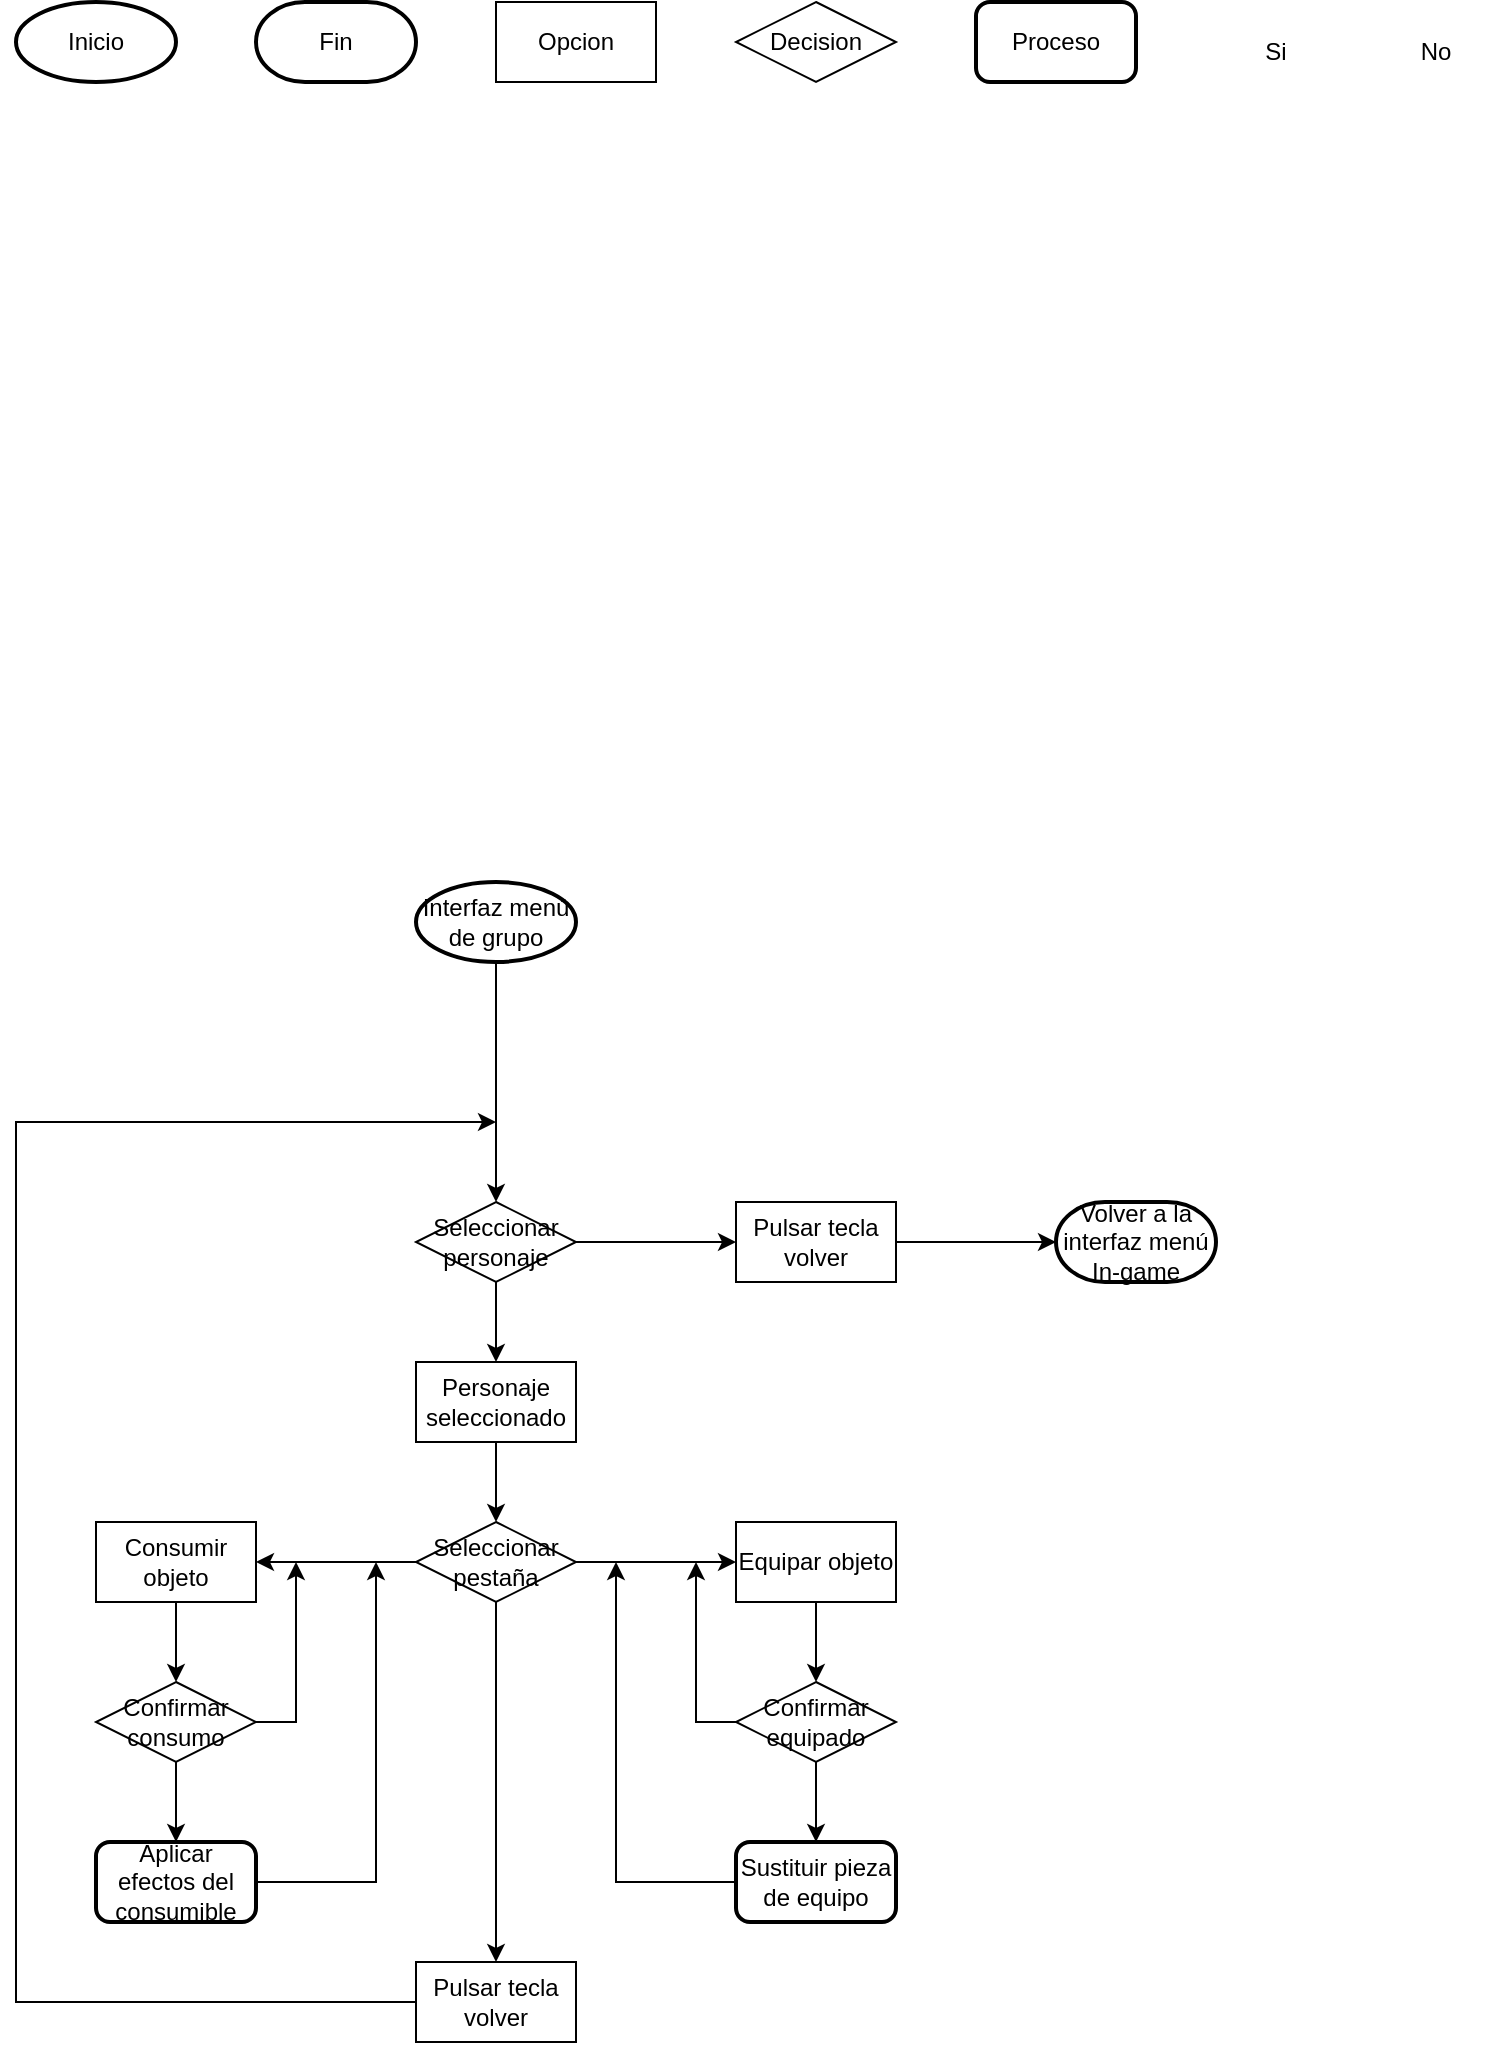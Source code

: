 <mxfile version="27.0.5">
  <diagram name="Página-1" id="uL9c1BXFGmR-6VpjsOgY">
    <mxGraphModel dx="1843" dy="2284" grid="1" gridSize="10" guides="1" tooltips="1" connect="1" arrows="1" fold="1" page="1" pageScale="1" pageWidth="827" pageHeight="1169" math="0" shadow="0">
      <root>
        <mxCell id="0" />
        <mxCell id="1" parent="0" />
        <mxCell id="XB59c3bWkx3XugDR2vsu-1" value="Inicio" style="strokeWidth=2;html=1;shape=mxgraph.flowchart.start_1;whiteSpace=wrap;" parent="1" vertex="1">
          <mxGeometry x="40" y="-40" width="80" height="40" as="geometry" />
        </mxCell>
        <mxCell id="XB59c3bWkx3XugDR2vsu-2" value="Fin" style="strokeWidth=2;html=1;shape=mxgraph.flowchart.terminator;whiteSpace=wrap;" parent="1" vertex="1">
          <mxGeometry x="160" y="-40" width="80" height="40" as="geometry" />
        </mxCell>
        <mxCell id="XB59c3bWkx3XugDR2vsu-8" value="Proceso" style="rounded=1;whiteSpace=wrap;html=1;absoluteArcSize=1;arcSize=14;strokeWidth=2;" parent="1" vertex="1">
          <mxGeometry x="520" y="-40" width="80" height="40" as="geometry" />
        </mxCell>
        <mxCell id="XB59c3bWkx3XugDR2vsu-15" value="Si" style="text;html=1;align=center;verticalAlign=middle;whiteSpace=wrap;rounded=0;" parent="1" vertex="1">
          <mxGeometry x="640" y="-30" width="60" height="30" as="geometry" />
        </mxCell>
        <mxCell id="XB59c3bWkx3XugDR2vsu-28" value="No" style="text;html=1;align=center;verticalAlign=middle;whiteSpace=wrap;rounded=0;" parent="1" vertex="1">
          <mxGeometry x="720" y="-30" width="60" height="30" as="geometry" />
        </mxCell>
        <mxCell id="A0aG1dFZU76QdJ8esQ02-1" value="Decision" style="rhombus;whiteSpace=wrap;html=1;" parent="1" vertex="1">
          <mxGeometry x="400" y="-40" width="80" height="40" as="geometry" />
        </mxCell>
        <mxCell id="A0aG1dFZU76QdJ8esQ02-2" value="Interfaz menú de grupo" style="strokeWidth=2;html=1;shape=mxgraph.flowchart.start_1;whiteSpace=wrap;" parent="1" vertex="1">
          <mxGeometry x="240" y="400" width="80" height="40" as="geometry" />
        </mxCell>
        <mxCell id="A0aG1dFZU76QdJ8esQ02-4" value="Opcion" style="rounded=0;whiteSpace=wrap;html=1;" parent="1" vertex="1">
          <mxGeometry x="280" y="-40" width="80" height="40" as="geometry" />
        </mxCell>
        <mxCell id="vF0ccgLYJmDX19XV6VEo-1" value="Volver a la interfaz menú In-game" style="strokeWidth=2;html=1;shape=mxgraph.flowchart.terminator;whiteSpace=wrap;" parent="1" vertex="1">
          <mxGeometry x="560" y="560" width="80" height="40" as="geometry" />
        </mxCell>
        <mxCell id="xAzkNuAN9G4c-8wBY5RK-2" value="Seleccionar pestaña" style="rhombus;whiteSpace=wrap;html=1;" parent="1" vertex="1">
          <mxGeometry x="240" y="720" width="80" height="40" as="geometry" />
        </mxCell>
        <mxCell id="xAzkNuAN9G4c-8wBY5RK-3" value="Consumir objeto" style="rounded=0;whiteSpace=wrap;html=1;" parent="1" vertex="1">
          <mxGeometry x="80" y="720" width="80" height="40" as="geometry" />
        </mxCell>
        <mxCell id="xAzkNuAN9G4c-8wBY5RK-4" value="Equipar objeto" style="rounded=0;whiteSpace=wrap;html=1;" parent="1" vertex="1">
          <mxGeometry x="400" y="720" width="80" height="40" as="geometry" />
        </mxCell>
        <mxCell id="xAzkNuAN9G4c-8wBY5RK-5" value="Confirmar consumo" style="rhombus;whiteSpace=wrap;html=1;" parent="1" vertex="1">
          <mxGeometry x="80" y="800" width="80" height="40" as="geometry" />
        </mxCell>
        <mxCell id="xAzkNuAN9G4c-8wBY5RK-6" value="Confirmar equipado" style="rhombus;whiteSpace=wrap;html=1;" parent="1" vertex="1">
          <mxGeometry x="400" y="800" width="80" height="40" as="geometry" />
        </mxCell>
        <mxCell id="xAzkNuAN9G4c-8wBY5RK-7" value="Aplicar efectos del consumible" style="rounded=1;whiteSpace=wrap;html=1;absoluteArcSize=1;arcSize=14;strokeWidth=2;" parent="1" vertex="1">
          <mxGeometry x="80" y="880" width="80" height="40" as="geometry" />
        </mxCell>
        <mxCell id="xAzkNuAN9G4c-8wBY5RK-8" value="Sustituir pieza de equipo" style="rounded=1;whiteSpace=wrap;html=1;absoluteArcSize=1;arcSize=14;strokeWidth=2;" parent="1" vertex="1">
          <mxGeometry x="400" y="880" width="80" height="40" as="geometry" />
        </mxCell>
        <mxCell id="xAzkNuAN9G4c-8wBY5RK-15" value="" style="endArrow=classic;html=1;rounded=0;exitX=1;exitY=0.5;exitDx=0;exitDy=0;entryX=0;entryY=0.5;entryDx=0;entryDy=0;" parent="1" source="xAzkNuAN9G4c-8wBY5RK-2" target="xAzkNuAN9G4c-8wBY5RK-4" edge="1">
          <mxGeometry width="50" height="50" relative="1" as="geometry">
            <mxPoint x="430" y="740" as="sourcePoint" />
            <mxPoint x="480" y="690" as="targetPoint" />
          </mxGeometry>
        </mxCell>
        <mxCell id="xAzkNuAN9G4c-8wBY5RK-16" value="" style="endArrow=classic;html=1;rounded=0;exitX=0.5;exitY=1;exitDx=0;exitDy=0;entryX=0.5;entryY=0;entryDx=0;entryDy=0;" parent="1" source="xAzkNuAN9G4c-8wBY5RK-4" target="xAzkNuAN9G4c-8wBY5RK-6" edge="1">
          <mxGeometry width="50" height="50" relative="1" as="geometry">
            <mxPoint x="430" y="740" as="sourcePoint" />
            <mxPoint x="480" y="690" as="targetPoint" />
          </mxGeometry>
        </mxCell>
        <mxCell id="xAzkNuAN9G4c-8wBY5RK-17" value="" style="endArrow=classic;html=1;rounded=0;exitX=0.5;exitY=1;exitDx=0;exitDy=0;entryX=0.5;entryY=0;entryDx=0;entryDy=0;" parent="1" source="xAzkNuAN9G4c-8wBY5RK-6" target="xAzkNuAN9G4c-8wBY5RK-8" edge="1">
          <mxGeometry width="50" height="50" relative="1" as="geometry">
            <mxPoint x="430" y="740" as="sourcePoint" />
            <mxPoint x="480" y="690" as="targetPoint" />
          </mxGeometry>
        </mxCell>
        <mxCell id="xAzkNuAN9G4c-8wBY5RK-18" value="" style="endArrow=classic;html=1;rounded=0;exitX=0;exitY=0.5;exitDx=0;exitDy=0;" parent="1" source="xAzkNuAN9G4c-8wBY5RK-6" edge="1">
          <mxGeometry width="50" height="50" relative="1" as="geometry">
            <mxPoint x="430" y="740" as="sourcePoint" />
            <mxPoint x="380" y="740" as="targetPoint" />
            <Array as="points">
              <mxPoint x="380" y="820" />
            </Array>
          </mxGeometry>
        </mxCell>
        <mxCell id="xAzkNuAN9G4c-8wBY5RK-19" value="" style="endArrow=classic;html=1;rounded=0;exitX=0;exitY=0.5;exitDx=0;exitDy=0;entryX=1;entryY=0.5;entryDx=0;entryDy=0;" parent="1" source="xAzkNuAN9G4c-8wBY5RK-2" target="xAzkNuAN9G4c-8wBY5RK-3" edge="1">
          <mxGeometry width="50" height="50" relative="1" as="geometry">
            <mxPoint x="430" y="740" as="sourcePoint" />
            <mxPoint x="480" y="690" as="targetPoint" />
          </mxGeometry>
        </mxCell>
        <mxCell id="xAzkNuAN9G4c-8wBY5RK-20" value="" style="endArrow=classic;html=1;rounded=0;exitX=0.5;exitY=1;exitDx=0;exitDy=0;entryX=0.5;entryY=0;entryDx=0;entryDy=0;" parent="1" source="xAzkNuAN9G4c-8wBY5RK-3" target="xAzkNuAN9G4c-8wBY5RK-5" edge="1">
          <mxGeometry width="50" height="50" relative="1" as="geometry">
            <mxPoint x="430" y="740" as="sourcePoint" />
            <mxPoint x="480" y="690" as="targetPoint" />
          </mxGeometry>
        </mxCell>
        <mxCell id="xAzkNuAN9G4c-8wBY5RK-21" value="" style="endArrow=classic;html=1;rounded=0;exitX=0.5;exitY=1;exitDx=0;exitDy=0;entryX=0.5;entryY=0;entryDx=0;entryDy=0;" parent="1" source="xAzkNuAN9G4c-8wBY5RK-5" target="xAzkNuAN9G4c-8wBY5RK-7" edge="1">
          <mxGeometry width="50" height="50" relative="1" as="geometry">
            <mxPoint x="430" y="740" as="sourcePoint" />
            <mxPoint x="480" y="690" as="targetPoint" />
          </mxGeometry>
        </mxCell>
        <mxCell id="xAzkNuAN9G4c-8wBY5RK-22" value="" style="endArrow=classic;html=1;rounded=0;exitX=1;exitY=0.5;exitDx=0;exitDy=0;" parent="1" source="xAzkNuAN9G4c-8wBY5RK-5" edge="1">
          <mxGeometry width="50" height="50" relative="1" as="geometry">
            <mxPoint x="220" y="830" as="sourcePoint" />
            <mxPoint x="180" y="740" as="targetPoint" />
            <Array as="points">
              <mxPoint x="180" y="820" />
            </Array>
          </mxGeometry>
        </mxCell>
        <mxCell id="xAzkNuAN9G4c-8wBY5RK-23" value="" style="endArrow=classic;html=1;rounded=0;exitX=0;exitY=0.5;exitDx=0;exitDy=0;" parent="1" source="xAzkNuAN9G4c-8wBY5RK-8" edge="1">
          <mxGeometry width="50" height="50" relative="1" as="geometry">
            <mxPoint x="430" y="800" as="sourcePoint" />
            <mxPoint x="340" y="740" as="targetPoint" />
            <Array as="points">
              <mxPoint x="340" y="900" />
            </Array>
          </mxGeometry>
        </mxCell>
        <mxCell id="xAzkNuAN9G4c-8wBY5RK-24" value="" style="endArrow=classic;html=1;rounded=0;exitX=1;exitY=0.5;exitDx=0;exitDy=0;" parent="1" source="xAzkNuAN9G4c-8wBY5RK-7" edge="1">
          <mxGeometry width="50" height="50" relative="1" as="geometry">
            <mxPoint x="430" y="800" as="sourcePoint" />
            <mxPoint x="220" y="740" as="targetPoint" />
            <Array as="points">
              <mxPoint x="220" y="900" />
            </Array>
          </mxGeometry>
        </mxCell>
        <mxCell id="xAzkNuAN9G4c-8wBY5RK-25" value="Seleccionar personaje" style="rhombus;whiteSpace=wrap;html=1;" parent="1" vertex="1">
          <mxGeometry x="240" y="560" width="80" height="40" as="geometry" />
        </mxCell>
        <mxCell id="xAzkNuAN9G4c-8wBY5RK-29" value="" style="endArrow=classic;html=1;rounded=0;exitX=0.5;exitY=1;exitDx=0;exitDy=0;entryX=0.5;entryY=0;entryDx=0;entryDy=0;" parent="1" source="xAzkNuAN9G4c-8wBY5RK-2" edge="1">
          <mxGeometry width="50" height="50" relative="1" as="geometry">
            <mxPoint x="430" y="800" as="sourcePoint" />
            <mxPoint x="280" y="940" as="targetPoint" />
          </mxGeometry>
        </mxCell>
        <mxCell id="xAzkNuAN9G4c-8wBY5RK-36" value="" style="endArrow=classic;html=1;rounded=0;exitX=0;exitY=0.5;exitDx=0;exitDy=0;" parent="1" source="8CMTBMXTicGzlEz5J8hi-6" edge="1">
          <mxGeometry width="50" height="50" relative="1" as="geometry">
            <mxPoint x="240" y="960" as="sourcePoint" />
            <mxPoint x="280" y="520" as="targetPoint" />
            <Array as="points">
              <mxPoint x="40" y="960" />
              <mxPoint x="40" y="520" />
            </Array>
          </mxGeometry>
        </mxCell>
        <mxCell id="8CMTBMXTicGzlEz5J8hi-2" value="Pulsar tecla volver" style="rounded=0;whiteSpace=wrap;html=1;" parent="1" vertex="1">
          <mxGeometry x="400" y="560" width="80" height="40" as="geometry" />
        </mxCell>
        <mxCell id="8CMTBMXTicGzlEz5J8hi-3" value="Personaje seleccionado" style="rounded=0;whiteSpace=wrap;html=1;" parent="1" vertex="1">
          <mxGeometry x="240" y="640" width="80" height="40" as="geometry" />
        </mxCell>
        <mxCell id="8CMTBMXTicGzlEz5J8hi-5" value="" style="endArrow=classic;html=1;rounded=0;exitX=0.5;exitY=1;exitDx=0;exitDy=0;entryX=0.5;entryY=0;entryDx=0;entryDy=0;" parent="1" source="8CMTBMXTicGzlEz5J8hi-3" target="xAzkNuAN9G4c-8wBY5RK-2" edge="1">
          <mxGeometry width="50" height="50" relative="1" as="geometry">
            <mxPoint x="360" y="820" as="sourcePoint" />
            <mxPoint x="410" y="770" as="targetPoint" />
          </mxGeometry>
        </mxCell>
        <mxCell id="8CMTBMXTicGzlEz5J8hi-6" value="Pulsar tecla volver" style="rounded=0;whiteSpace=wrap;html=1;" parent="1" vertex="1">
          <mxGeometry x="240" y="940" width="80" height="40" as="geometry" />
        </mxCell>
        <mxCell id="8CMTBMXTicGzlEz5J8hi-7" value="" style="endArrow=classic;html=1;rounded=0;exitX=0.5;exitY=1;exitDx=0;exitDy=0;exitPerimeter=0;entryX=0.5;entryY=0;entryDx=0;entryDy=0;" parent="1" source="A0aG1dFZU76QdJ8esQ02-2" target="xAzkNuAN9G4c-8wBY5RK-25" edge="1">
          <mxGeometry width="50" height="50" relative="1" as="geometry">
            <mxPoint x="360" y="760" as="sourcePoint" />
            <mxPoint x="410" y="710" as="targetPoint" />
          </mxGeometry>
        </mxCell>
        <mxCell id="8CMTBMXTicGzlEz5J8hi-8" value="" style="endArrow=classic;html=1;rounded=0;exitX=0.5;exitY=1;exitDx=0;exitDy=0;entryX=0.5;entryY=0;entryDx=0;entryDy=0;" parent="1" source="xAzkNuAN9G4c-8wBY5RK-25" target="8CMTBMXTicGzlEz5J8hi-3" edge="1">
          <mxGeometry width="50" height="50" relative="1" as="geometry">
            <mxPoint x="360" y="760" as="sourcePoint" />
            <mxPoint x="410" y="710" as="targetPoint" />
          </mxGeometry>
        </mxCell>
        <mxCell id="8CMTBMXTicGzlEz5J8hi-9" value="" style="endArrow=classic;html=1;rounded=0;exitX=1;exitY=0.5;exitDx=0;exitDy=0;entryX=0;entryY=0.5;entryDx=0;entryDy=0;" parent="1" source="xAzkNuAN9G4c-8wBY5RK-25" target="8CMTBMXTicGzlEz5J8hi-2" edge="1">
          <mxGeometry width="50" height="50" relative="1" as="geometry">
            <mxPoint x="360" y="690" as="sourcePoint" />
            <mxPoint x="410" y="640" as="targetPoint" />
          </mxGeometry>
        </mxCell>
        <mxCell id="8CMTBMXTicGzlEz5J8hi-10" value="" style="endArrow=classic;html=1;rounded=0;exitX=1;exitY=0.5;exitDx=0;exitDy=0;entryX=0;entryY=0.5;entryDx=0;entryDy=0;entryPerimeter=0;" parent="1" source="8CMTBMXTicGzlEz5J8hi-2" target="vF0ccgLYJmDX19XV6VEo-1" edge="1">
          <mxGeometry width="50" height="50" relative="1" as="geometry">
            <mxPoint x="360" y="760" as="sourcePoint" />
            <mxPoint x="410" y="710" as="targetPoint" />
          </mxGeometry>
        </mxCell>
      </root>
    </mxGraphModel>
  </diagram>
</mxfile>
